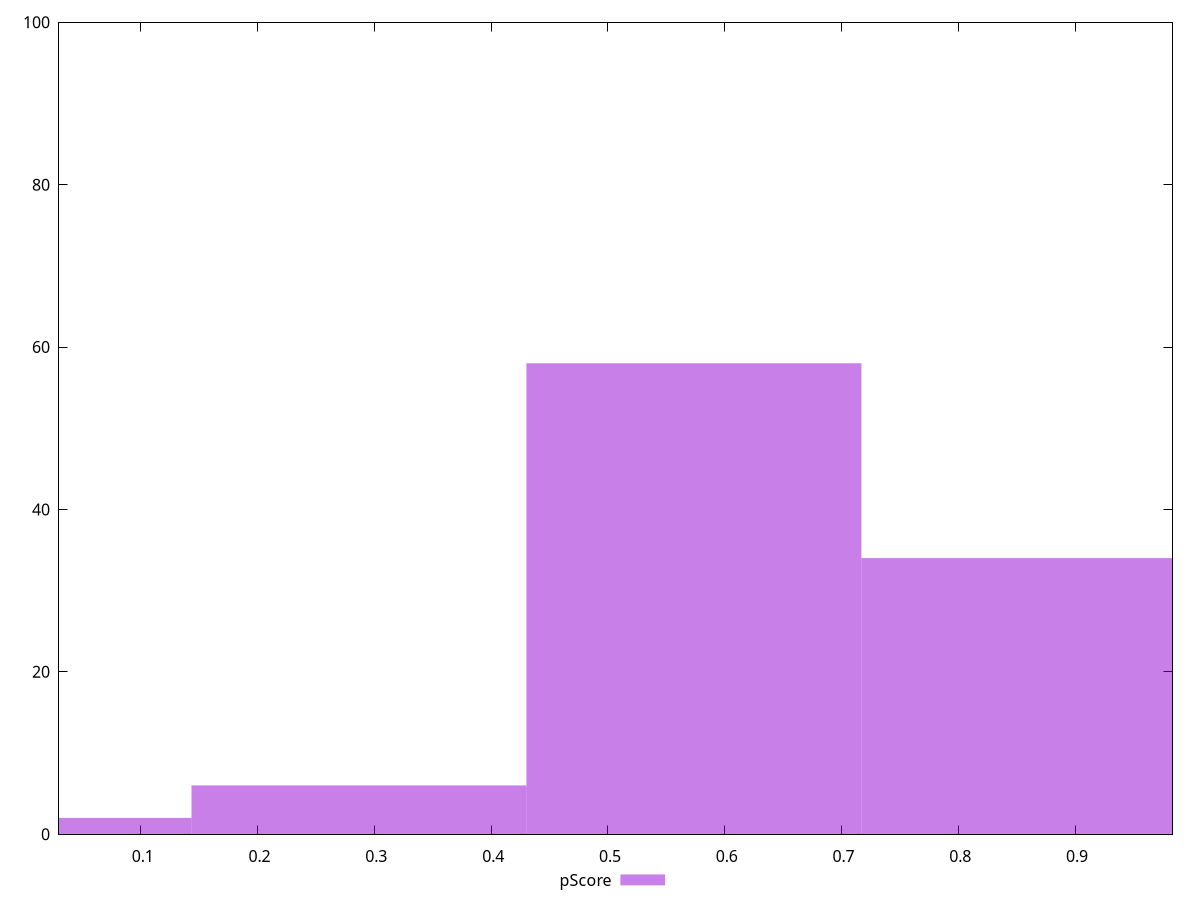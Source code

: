 reset

$pScore <<EOF
0.5736457498313655 58
0.8604686247470483 34
0.28682287491568276 6
0 2
EOF

set key outside below
set boxwidth 0.28682287491568276
set xrange [0.0299622339528679:0.983462620460438]
set yrange [0:100]
set trange [0:100]
set style fill transparent solid 0.5 noborder
set terminal svg size 640, 490 enhanced background rgb 'white'
set output "reprap/first-cpu-idle/samples/pages+cached/pScore/histogram.svg"

plot $pScore title "pScore" with boxes

reset
